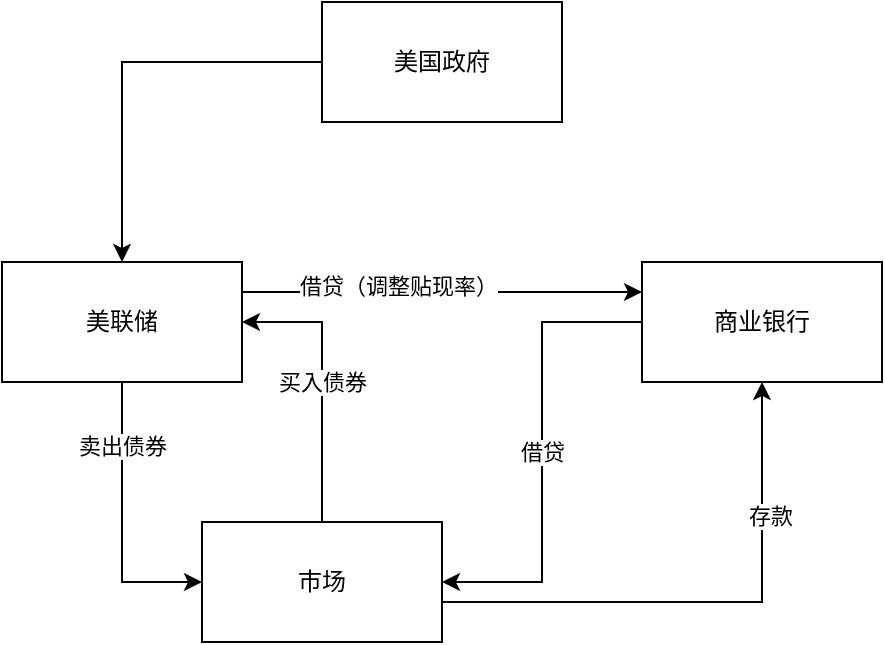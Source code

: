 <mxfile version="20.7.4" type="github">
  <diagram id="wKFNy3SVXV0N70M3Oacy" name="第 1 页">
    <mxGraphModel dx="794" dy="467" grid="1" gridSize="10" guides="1" tooltips="1" connect="1" arrows="1" fold="1" page="1" pageScale="1" pageWidth="827" pageHeight="1169" math="0" shadow="0">
      <root>
        <mxCell id="0" />
        <mxCell id="1" parent="0" />
        <mxCell id="RvZhpGBDHvtvQb7W8IzR-4" style="edgeStyle=orthogonalEdgeStyle;rounded=0;orthogonalLoop=1;jettySize=auto;html=1;entryX=0;entryY=0.5;entryDx=0;entryDy=0;" edge="1" parent="1" source="RvZhpGBDHvtvQb7W8IzR-1" target="RvZhpGBDHvtvQb7W8IzR-3">
          <mxGeometry relative="1" as="geometry" />
        </mxCell>
        <mxCell id="RvZhpGBDHvtvQb7W8IzR-5" value="卖出债券" style="edgeLabel;html=1;align=center;verticalAlign=middle;resizable=0;points=[];" vertex="1" connectable="0" parent="RvZhpGBDHvtvQb7W8IzR-4">
          <mxGeometry x="-0.54" relative="1" as="geometry">
            <mxPoint as="offset" />
          </mxGeometry>
        </mxCell>
        <mxCell id="RvZhpGBDHvtvQb7W8IzR-9" style="edgeStyle=orthogonalEdgeStyle;rounded=0;orthogonalLoop=1;jettySize=auto;html=1;entryX=0;entryY=0.25;entryDx=0;entryDy=0;" edge="1" parent="1" source="RvZhpGBDHvtvQb7W8IzR-1" target="RvZhpGBDHvtvQb7W8IzR-2">
          <mxGeometry relative="1" as="geometry">
            <Array as="points">
              <mxPoint x="430" y="215" />
              <mxPoint x="430" y="215" />
            </Array>
          </mxGeometry>
        </mxCell>
        <mxCell id="RvZhpGBDHvtvQb7W8IzR-10" value="借贷（调整贴现率）" style="edgeLabel;html=1;align=center;verticalAlign=middle;resizable=0;points=[];" vertex="1" connectable="0" parent="RvZhpGBDHvtvQb7W8IzR-9">
          <mxGeometry x="-0.218" y="3" relative="1" as="geometry">
            <mxPoint as="offset" />
          </mxGeometry>
        </mxCell>
        <mxCell id="RvZhpGBDHvtvQb7W8IzR-1" value="美联储" style="rounded=0;whiteSpace=wrap;html=1;" vertex="1" parent="1">
          <mxGeometry x="280" y="200" width="120" height="60" as="geometry" />
        </mxCell>
        <mxCell id="RvZhpGBDHvtvQb7W8IzR-11" value="借贷" style="edgeStyle=orthogonalEdgeStyle;rounded=0;orthogonalLoop=1;jettySize=auto;html=1;entryX=1;entryY=0.5;entryDx=0;entryDy=0;" edge="1" parent="1" source="RvZhpGBDHvtvQb7W8IzR-2" target="RvZhpGBDHvtvQb7W8IzR-3">
          <mxGeometry relative="1" as="geometry" />
        </mxCell>
        <mxCell id="RvZhpGBDHvtvQb7W8IzR-2" value="商业银行" style="rounded=0;whiteSpace=wrap;html=1;" vertex="1" parent="1">
          <mxGeometry x="600" y="200" width="120" height="60" as="geometry" />
        </mxCell>
        <mxCell id="RvZhpGBDHvtvQb7W8IzR-6" value="买入债券" style="edgeStyle=orthogonalEdgeStyle;rounded=0;orthogonalLoop=1;jettySize=auto;html=1;entryX=1;entryY=0.5;entryDx=0;entryDy=0;" edge="1" parent="1" source="RvZhpGBDHvtvQb7W8IzR-3" target="RvZhpGBDHvtvQb7W8IzR-1">
          <mxGeometry relative="1" as="geometry" />
        </mxCell>
        <mxCell id="RvZhpGBDHvtvQb7W8IzR-12" style="edgeStyle=orthogonalEdgeStyle;rounded=0;orthogonalLoop=1;jettySize=auto;html=1;entryX=0.5;entryY=1;entryDx=0;entryDy=0;" edge="1" parent="1" source="RvZhpGBDHvtvQb7W8IzR-3" target="RvZhpGBDHvtvQb7W8IzR-2">
          <mxGeometry relative="1" as="geometry">
            <Array as="points">
              <mxPoint x="660" y="370" />
            </Array>
          </mxGeometry>
        </mxCell>
        <mxCell id="RvZhpGBDHvtvQb7W8IzR-13" value="存款" style="edgeLabel;html=1;align=center;verticalAlign=middle;resizable=0;points=[];" vertex="1" connectable="0" parent="RvZhpGBDHvtvQb7W8IzR-12">
          <mxGeometry x="0.504" y="-4" relative="1" as="geometry">
            <mxPoint as="offset" />
          </mxGeometry>
        </mxCell>
        <mxCell id="RvZhpGBDHvtvQb7W8IzR-3" value="市场" style="rounded=0;whiteSpace=wrap;html=1;" vertex="1" parent="1">
          <mxGeometry x="380" y="330" width="120" height="60" as="geometry" />
        </mxCell>
        <mxCell id="RvZhpGBDHvtvQb7W8IzR-8" style="edgeStyle=orthogonalEdgeStyle;rounded=0;orthogonalLoop=1;jettySize=auto;html=1;" edge="1" parent="1" source="RvZhpGBDHvtvQb7W8IzR-7" target="RvZhpGBDHvtvQb7W8IzR-1">
          <mxGeometry relative="1" as="geometry">
            <Array as="points">
              <mxPoint x="340" y="100" />
            </Array>
          </mxGeometry>
        </mxCell>
        <mxCell id="RvZhpGBDHvtvQb7W8IzR-7" value="美国政府" style="rounded=0;whiteSpace=wrap;html=1;" vertex="1" parent="1">
          <mxGeometry x="440" y="70" width="120" height="60" as="geometry" />
        </mxCell>
      </root>
    </mxGraphModel>
  </diagram>
</mxfile>
